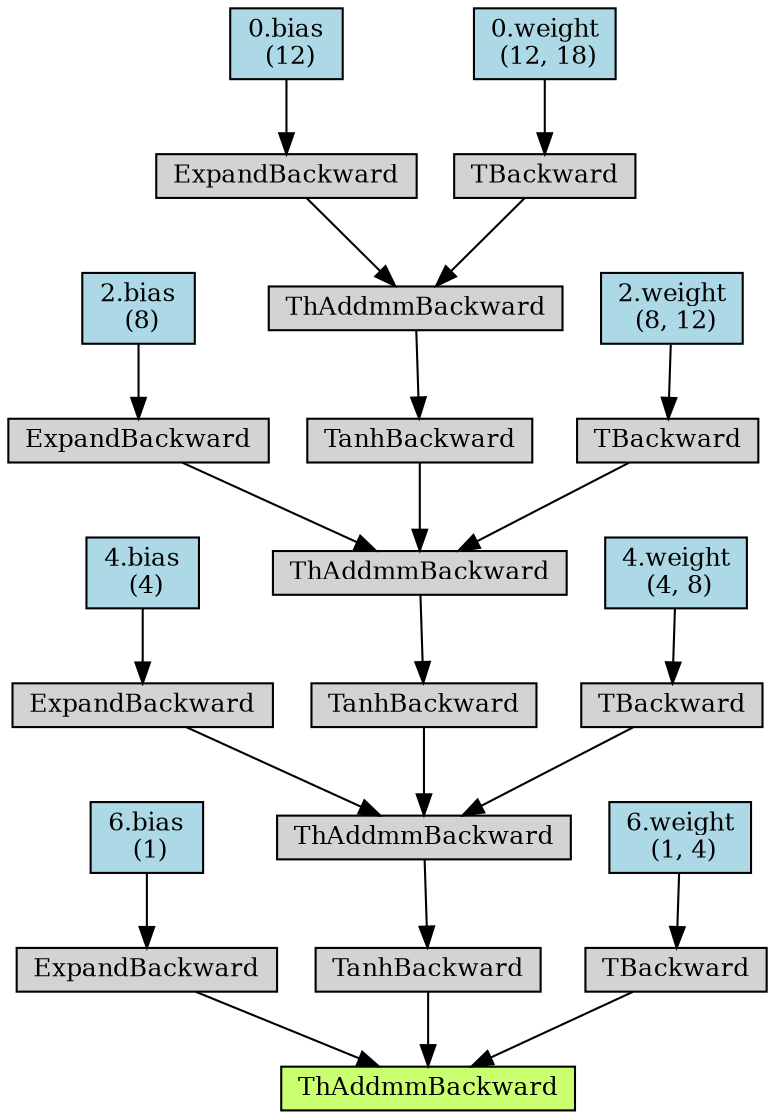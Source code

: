 digraph {
	graph [size="12,12"]
	node [align=left fontsize=12 height=0.2 ranksep=0.1 shape=box style=filled]
	140284196609384 [label=ThAddmmBackward fillcolor=darkolivegreen1]
	140284196609776 -> 140284196609384
	140284196609776 [label=ExpandBackward]
	140284196609048 -> 140284196609776
	140284196609048 [label="6.bias
 (1)" fillcolor=lightblue]
	140284196609552 -> 140284196609384
	140284196609552 [label=TanhBackward]
	140284196608768 -> 140284196609552
	140284196608768 [label=ThAddmmBackward]
	140284197077288 -> 140284196608768
	140284197077288 [label=ExpandBackward]
	140284196676608 -> 140284197077288
	140284196676608 [label="4.bias
 (4)" fillcolor=lightblue]
	140284196676440 -> 140284196608768
	140284196676440 [label=TanhBackward]
	140284196676664 -> 140284196676440
	140284196676664 [label=ThAddmmBackward]
	140284196676776 -> 140284196676664
	140284196676776 [label=ExpandBackward]
	140284196677000 -> 140284196676776
	140284196677000 [label="2.bias
 (8)" fillcolor=lightblue]
	140284196676832 -> 140284196676664
	140284196676832 [label=TanhBackward]
	140284196677056 -> 140284196676832
	140284196677056 [label=ThAddmmBackward]
	140284196677168 -> 140284196677056
	140284196677168 [label=ExpandBackward]
	140284196677336 -> 140284196677168
	140284196677336 [label="0.bias
 (12)" fillcolor=lightblue]
	140284196677224 -> 140284196677056
	140284196677224 [label=TBackward]
	140284196677392 -> 140284196677224
	140284196677392 [label="0.weight
 (12, 18)" fillcolor=lightblue]
	140284196676888 -> 140284196676664
	140284196676888 [label=TBackward]
	140284196677112 -> 140284196676888
	140284196677112 [label="2.weight
 (8, 12)" fillcolor=lightblue]
	140284196676496 -> 140284196608768
	140284196676496 [label=TBackward]
	140284196676720 -> 140284196676496
	140284196676720 [label="4.weight
 (4, 8)" fillcolor=lightblue]
	140284196609944 -> 140284196609384
	140284196609944 [label=TBackward]
	140284196609272 -> 140284196609944
	140284196609272 [label="6.weight
 (1, 4)" fillcolor=lightblue]
}
